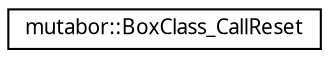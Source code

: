 digraph "Grafische Darstellung der Klassenhierarchie"
{
  edge [fontname="Sans",fontsize="10",labelfontname="Sans",labelfontsize="10"];
  node [fontname="Sans",fontsize="10",shape=record];
  rankdir="LR";
  Node0 [label="mutabor::BoxClass_CallReset",height=0.2,width=0.4,color="black", fillcolor="white", style="filled",URL="$d8/dc4/structmutabor_1_1BoxClass__CallReset.html"];
}
